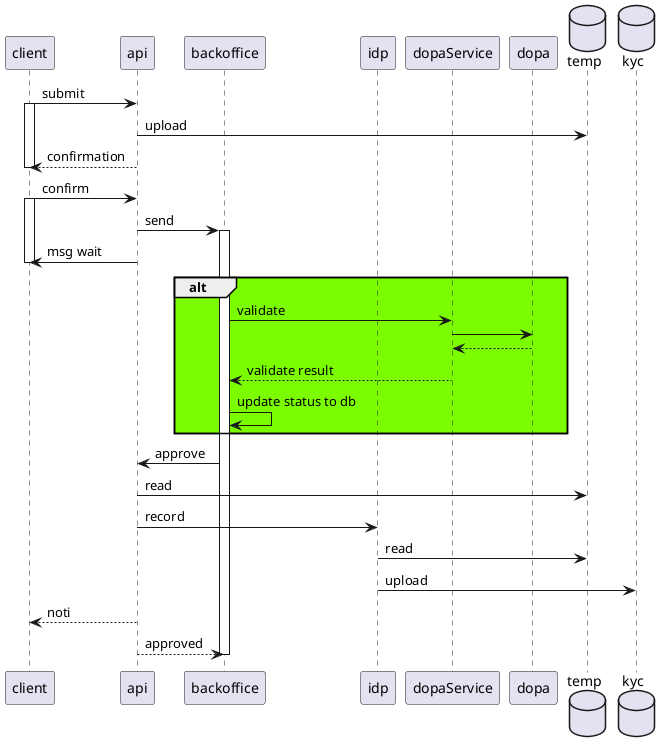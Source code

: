 @startuml kyc

participant client
participant api
participant backoffice
participant idp
participant dopaService
participant dopa
database temp
database kyc

client -> api : submit
activate client
api -> temp : upload
client <-- api : confirmation
deactivate client

client -> api : confirm
activate client
api -> backoffice : send
activate backoffice
client <- api : msg wait
deactivate client

alt #LawnGreen
    backoffice -> dopaService : validate
    dopaService -> dopa
    dopaService <-- dopa
    backoffice <-- dopaService : validate result
    backoffice -> backoffice : update status to db
end

api <- backoffice : approve
api -> temp : read
api -> idp : record
idp -> temp : read
idp -> kyc : upload
client <-- api : noti
api --> backoffice : approved
deactivate backoffice

@enduml